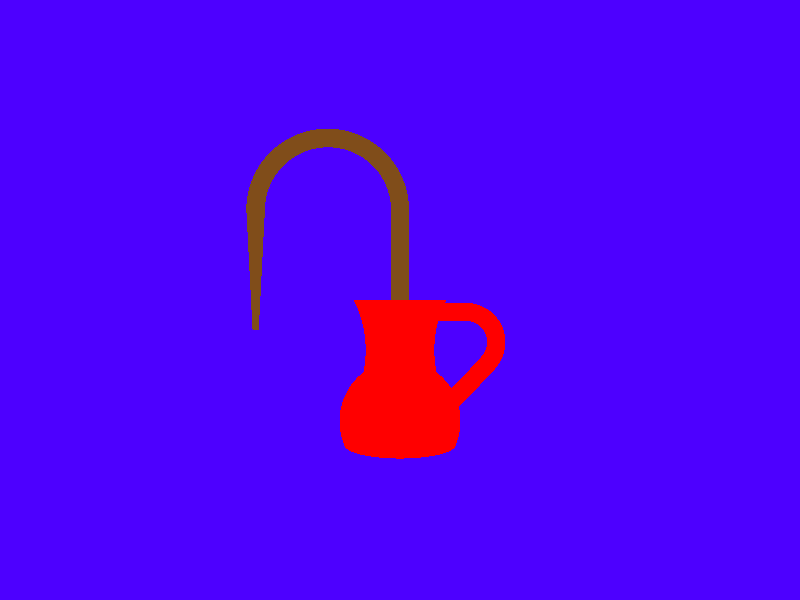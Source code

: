 //Cammera Position List

#declare FrontCameraPos = <0,3,-10>;
#declare TopCameraPos = <0,10,0>;
#declare BottomCameraPos = <0,-10,0>;
#declare FarFrontCameraPos = <0,0,-20>;
#declare FrontPosXTiltCameraPos = <4,0,-10>;   

//Texture List

#declare SolidPink =  texture{
        pigment{ 
            rgb <1,0,1>
        }
    } 
#declare SolidRed =  texture{
        pigment{ 
            rgb <1,0,0>
        }
    }
#declare SolidGreen =  texture{
        pigment{ 
            rgb <0,1,0>
        }
    } 
#declare SolidBrown =  texture{
        pigment{ 
            rgb <.5,.3,.1>
        }
    }
#declare Purple  =  texture{
        pigment{ 
            rgb <0.3,0,1>
        }
    } 
#declare SeeThroughGreen =  texture{
        pigment{ 
            rgbf <0,1,1,.8>
            }
        } 
        
//Basic scene stuff

camera{
    location FrontCameraPos  
    look_at <0,3,0>
} 

background{
     rgb <0.3,0,1>
}             

//McCandless Lighting (with a bottom light in because that's proved helpful)

light_source{
    <-2,6,-10>
    rgb<1,1,1>
}    
light_source{
    <2,6,-10>
    rgb<1,1,1>        
} 
   
/*light_source{
    <0,-10,0>
    rgb<1,1,1>        
}  */  
  
//All object positions are relative to the position of the mug base sphere
  
#declare MugPos = <0,1,0>; 

//Base of mug as a sphere with the bottom cut off to make it flat

#declare MugBaseSphere = sphere{
    MugPos
    1
    texture{SolidRed}
}
#declare MugBaseCutout = box{
    MugPos + <2,-.4,2>  
    MugPos + <-2,-4,-2>  
    texture{SolidRed}
    }
#declare MugFlatBase = difference{    
    object {
        MugBaseSphere
    }
    object{
        MugBaseCutout
    }
} 

//Mug Top Rough Cuts

#declare MugTopBox = box{
    MugPos + <1,.58,1>
    MugPos + <-1,2,-1>
    texture{SeeThroughGreen}
}   
#declare MugNegXTopCutout  =   sphere{
    MugPos + <-2.5,1.2,0>
    2
    texture{SolidRed}
}                 
#declare MugTopWithNegXCut = difference{    
    object {
        MugTopBox
    }
    object{
        MugNegXTopCutout
    }
} 
#declare MugPosXTopCutout  =   sphere{
    MugPos + <2.5,1.2,0>
    2
    texture{SolidRed}
}  
#declare MugTopWithXCut = difference{
    object{MugTopWithNegXCut}
    object{MugPosXTopCutout}
}
#declare MugPosZTopCutout = sphere{
    MugPos + <0,1.2,2.4>
    2
    texture{SolidRed}
} 
#declare MugTopWithXPosZCut = difference{
    object{MugTopWithXCut}
    object{MugPosZTopCutout}
}
#declare MugNegZTopCutout = sphere{
    MugPos + <0,1.2,-2.4>
    2
    texture{SolidRed}
}
#declare MugTopWithRCuts = difference{
    object{MugTopWithXPosZCut}
    object{MugNegZTopCutout}
}
  
//Mug Top Fine Cuts and Merge

#declare MugTopQuadIIIFineCut = sphere{
    MugPos + <-1.9,1.2,-1.9>
    2
    texture{SolidRed}
}  
#declare MugTopWithQuadIIICut = difference{ 
    object{MugTopWithRCuts} 
    object{MugTopQuadIIIFineCut}
}
#declare MugTopQuadIFineCut = sphere{
    MugPos + <1.9,1.2,1.9>
    2
    texture{SolidRed}
}  
#declare MugTopWithQuadIandIIICut = difference{ 
    object{MugTopWithQuadIIICut} 
    object{MugTopQuadIFineCut}
}
#declare MugTopQuadIIFineCut = sphere{
    MugPos + <-1.9,1.2,1.9>
    2
    texture{SolidRed}
}  
#declare MugTopWithQuadIthruIIICut = difference{ 
    object{MugTopWithQuadIandIIICut} 
    object{MugTopQuadIIFineCut}
}
#declare MugTopQuadIVFineCut = sphere{
    MugPos + <1.9,1.2,-1.9>
    2
    texture{SolidRed}
}  
#declare MugTopWithFineCuts = difference{ 
    object{MugTopWithQuadIthruIIICut} 
    object{MugTopQuadIVFineCut}
}
#declare MugBody = merge{
    object{MugTopWithFineCuts}
    object{MugFlatBase} 
}   

//Handle

#declare HandleTorus = torus{ 
    .5
    .15        
    texture{SolidRed}
} 
#declare HandleTorusFirstCutout = box{
    <0,-1,2>
    <-2,1,-2>
} 
#declare HalfHandleTorus = difference{ 
    object{HandleTorus}
    object{HandleTorusFirstCutout}
}  
#declare HandleTorusSecondCutout = box{
    <0,-1,0>
    <2,1,-2>
    texture{SolidPink}
    rotate<0,45,0>
} 
#declare HandleCurve = difference{
    object{HalfHandleTorus}
    object{HandleTorusSecondCutout}
}
#declare HandleLocation = MugPos + <1.1,.3,0>;
#declare HandleTopCylinder = cylinder {
    HandleLocation + <0.1,1.5,0>,
    HandleLocation + <-1.5,1.5,0>,    
    0.15            
    open              
    texture{SolidRed}
}
#declare HandleWithTop = merge{
    object{
        HandleCurve
        rotate <-90,0,0> 
        translate (MugPos + HandleLocation)
    }
    object{HandleTopCylinder} 
}
#declare HandleBottomCylinder = cylinder {
    HandleLocation + <.37,.65,0>,
    HandleLocation + <-1.5,-1.3,0>,    
    0.15            
    open              
    texture{SolidRed}
}
#declare HandleBottomCylinderCut = difference{
    object{HandleBottomCylinder}
    object{MugBaseCutout}
}
#declare Handle = merge{
    object{HandleWithTop} 
    object{HandleBottomCylinderCut}
}
#declare Mug = merge{
    object{MugBody}
    object{Handle}
}  

//Charlie Brown Tree Trunk

#declare TrunkBase = cylinder {
    MugPos + <0,3.5,0>,
    MugPos + <0,2,0>,    
    0.15            
    open              
    texture{SolidBrown}
} 
#declare TrunkCurveTorus = torus{ 
    1.2
    .15        
    texture{SolidBrown}
}
#declare TrunkCurveTorusCut = box{
    <-2,-1,0>
    <2,1,-2>
} 
#declare TrunkCurve = difference{
    object{TrunkCurveTorus}
    object{TrunkCurveTorusCut}
}  
#declare TrunkBaseAndCurve = merge{ 
    object{TrunkBase}
    object{TrunkCurve
        rotate <-90,0,0>
        translate MugPos + <-1.2,3.5,0>
    }
} 
#declare TrunkEnd = cone{
    MugPos + <-2.4,3.5,0>
    .15     
    MugPos + <-2.4,1.5,0> 
    .05 
    texture{SolidBrown}
}
#declare Trunk = merge{
    object{TrunkEnd}
    object{TrunkBaseAndCurve}
}  
  
object{Trunk}  
object{Mug}

